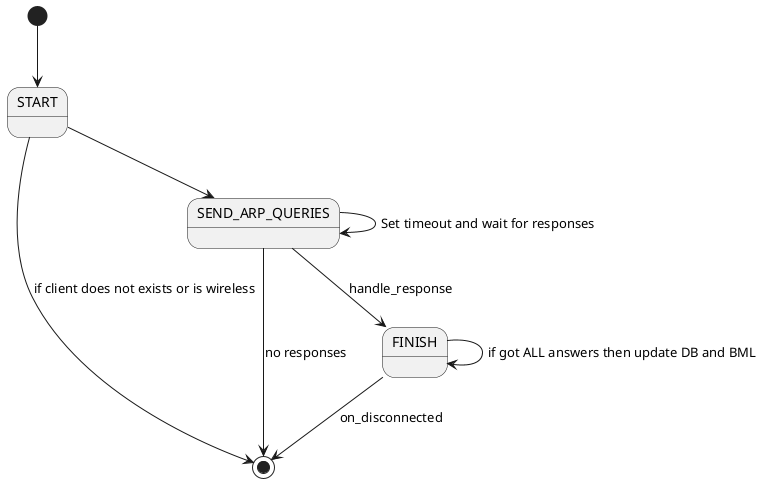 
' client_locating_task state machine

@startuml

[*] --> START
START --> [*] : if client does not exists or is wireless
START --> SEND_ARP_QUERIES

SEND_ARP_QUERIES --> SEND_ARP_QUERIES : Set timeout and wait for responses
SEND_ARP_QUERIES --> [*] : no responses
SEND_ARP_QUERIES--> FINISH : handle_response

FINISH --> FINISH : if got ALL answers then update DB and BML
FINISH --> [*] : on_disconnected

@enduml
